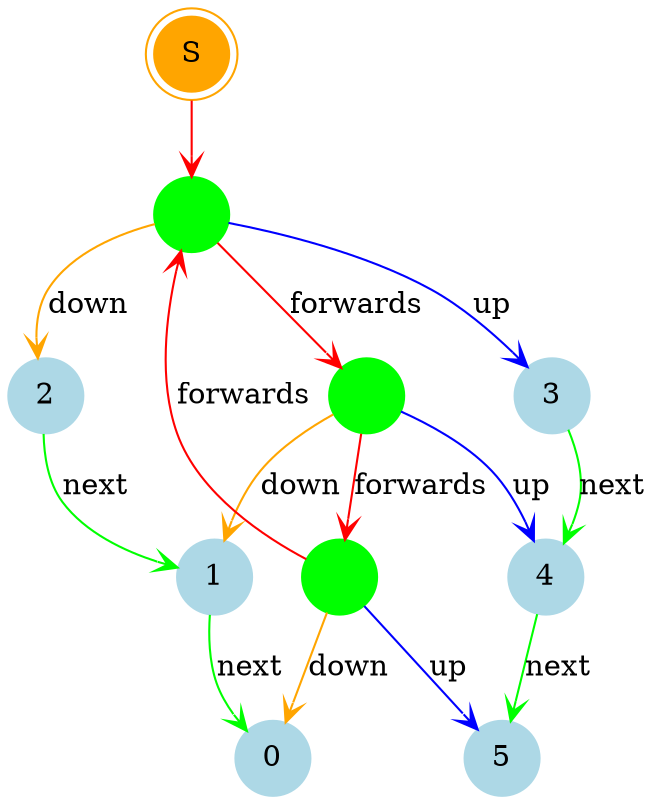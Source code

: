 digraph G {
  node [shape=circle, style=filled, color=lightblue, fontcolor=black];
  edge [color=gray, arrowhead=vee];
  "S" [label="S", shape=doublecircle, color=orange, fontcolor=black]
  "S" -> "0x561e6bfa2fd0" [color=red];
  "0x561e6bfa2fd0" [label=" ", color=green];
  "0x561e6bfa2fd0" -> "0x561e6bfa3030" [label="forwards", color=red];
  "0x561e6bfa3030" [label=" ", color=green];
  "0x561e6bfa3030" -> "0x561e6bfa3090" [label="forwards", color=red];
  "0x561e6bfa3090" [label=" ", color=green];
  "0x561e6bfa3090" -> "0x561e6bfa2fd0" [label="forwards", color=red];
  "0x561e6bfa3090" -> "0x561e6bfa3050" [label="up", color=blue];
  "0x561e6bfa3050" [label="5", color=lightblue];
  "0x561e6bfa3090" -> "0x561e6bfa3070" [label="down", color=orange];
  "0x561e6bfa3070" [label="0", color=lightblue];
  "0x561e6bfa3030" -> "0x561e6bfa2ff0" [label="up", color=blue];
  "0x561e6bfa2ff0" [label="4", color=lightblue];
  "0x561e6bfa2ff0" -> "0x561e6bfa3050" [label="next", color=green];
  "0x561e6bfa3030" -> "0x561e6bfa3010" [label="down", color=orange];
  "0x561e6bfa3010" [label="1", color=lightblue];
  "0x561e6bfa3010" -> "0x561e6bfa3070" [label="next", color=green];
  "0x561e6bfa2fd0" -> "0x561e6bfa2f90" [label="up", color=blue];
  "0x561e6bfa2f90" [label="3", color=lightblue];
  "0x561e6bfa2f90" -> "0x561e6bfa2ff0" [label="next", color=green];
  "0x561e6bfa2fd0" -> "0x561e6bfa2fb0" [label="down", color=orange];
  "0x561e6bfa2fb0" [label="2", color=lightblue];
  "0x561e6bfa2fb0" -> "0x561e6bfa3010" [label="next", color=green];
}

